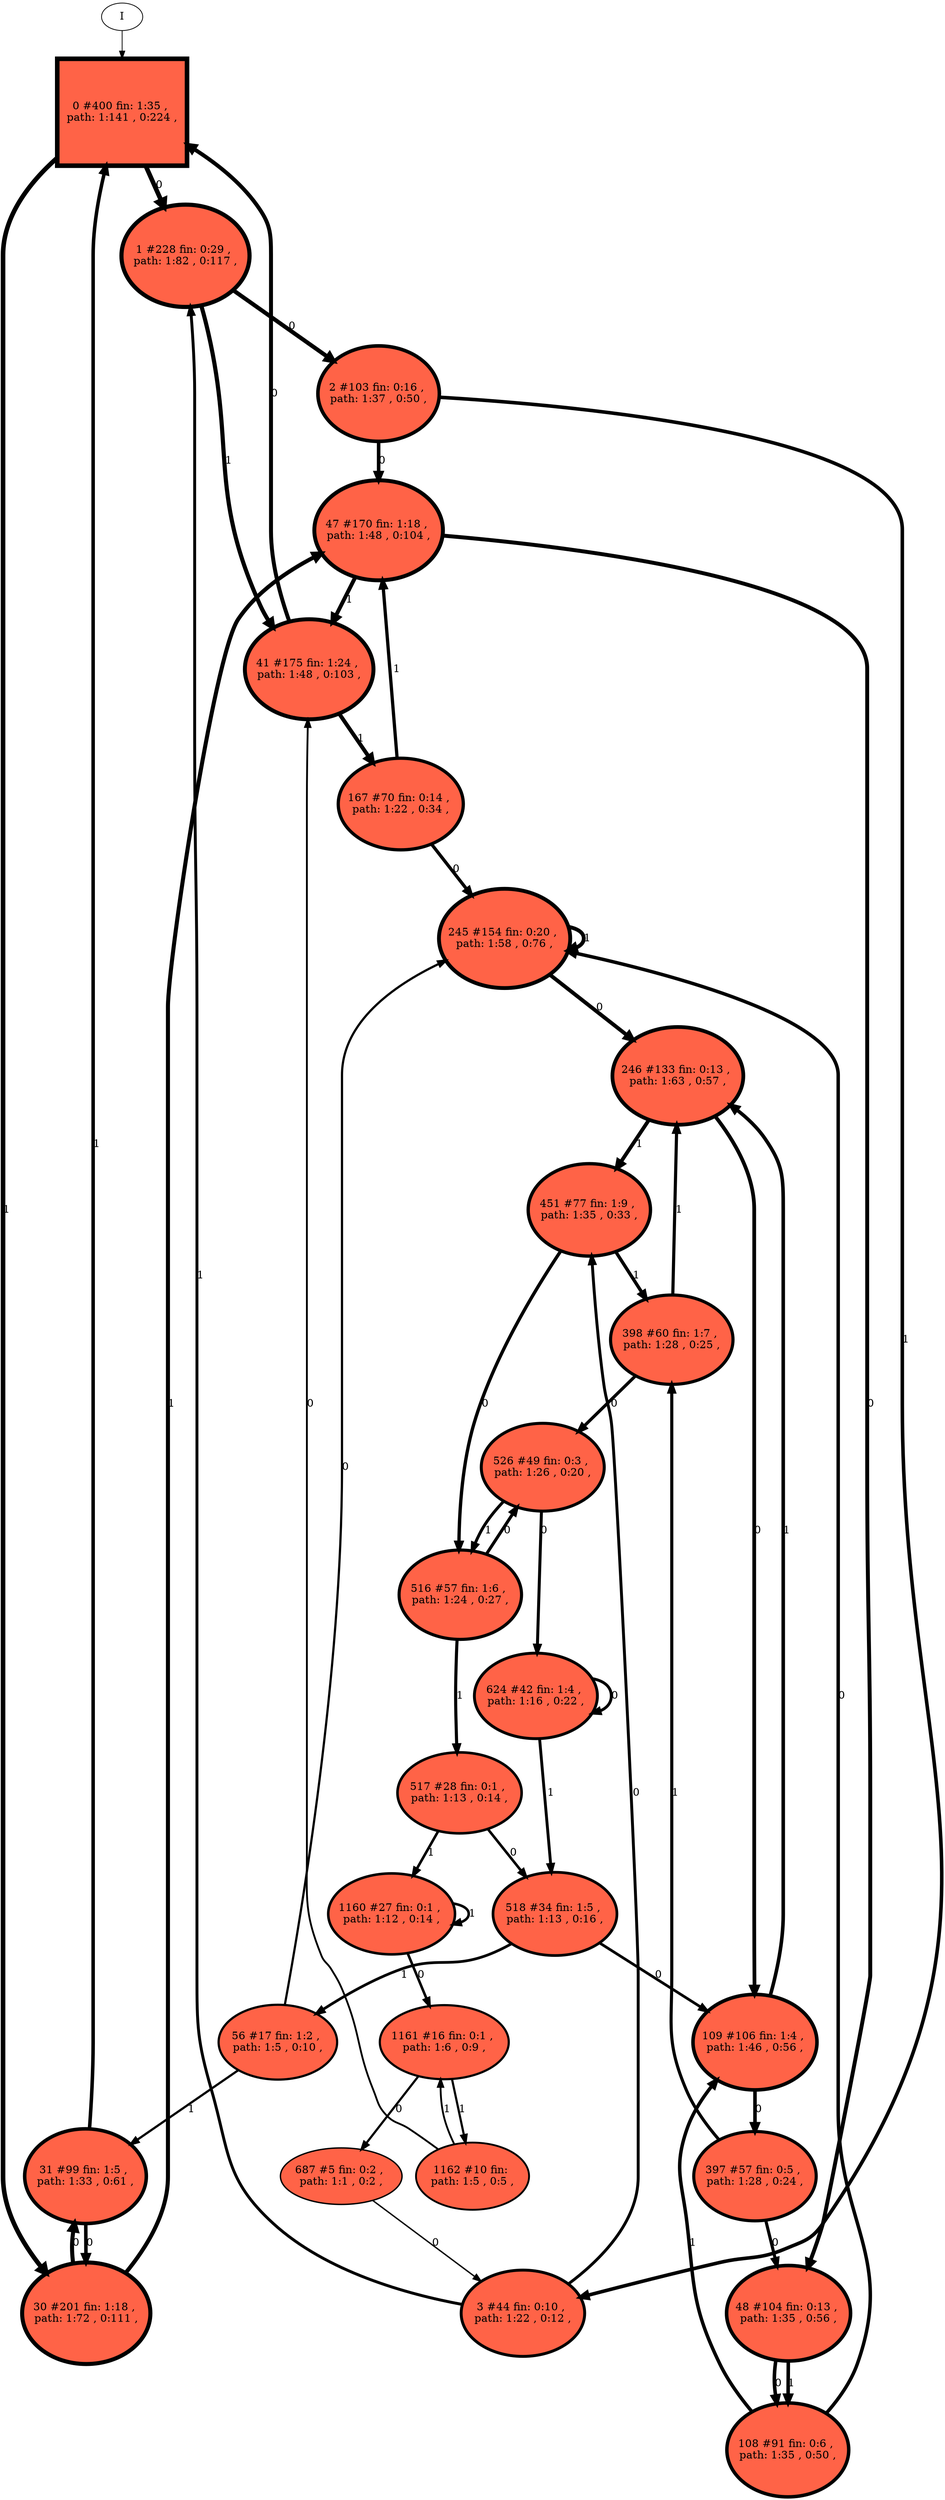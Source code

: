 // produced with flexfringe // 
digraph DFA {
	0 [label="root" shape=box];
		I -> 0;
	0 [ label="0 #400 fin: 1:35 , 
 path: 1:141 , 0:224 , " , style=filled, fillcolor="tomato", width=1.94505, height=1.94505, penwidth=5.99396];
		0 -> 1 [label="0 " , penwidth=5.99396 ];
		0 -> 30 [label="1 " , penwidth=5.99396 ];
	1 [ label="1 #228 fin: 0:29 , 
 path: 1:82 , 0:117 , " , style=filled, fillcolor="tomato", width=1.86155, height=1.86155, penwidth=5.43372];
		1 -> 2 [label="0 " , penwidth=5.43372 ];
		1 -> 41 [label="1 " , penwidth=5.43372 ];
	30 [ label="30 #201 fin: 1:18 , 
 path: 1:72 , 0:111 , " , style=filled, fillcolor="tomato", width=1.84186, height=1.84186, penwidth=5.30827];
		30 -> 31 [label="0 " , penwidth=5.30827 ];
		30 -> 47 [label="1 " , penwidth=5.30827 ];
	2 [ label="2 #103 fin: 0:16 , 
 path: 1:37 , 0:50 , " , style=filled, fillcolor="tomato", width=1.73066, height=1.73066, penwidth=4.64439];
		2 -> 47 [label="0 " , penwidth=4.64439 ];
		2 -> 3 [label="1 " , penwidth=4.64439 ];
	41 [ label="41 #175 fin: 1:24 , 
 path: 1:48 , 0:103 , " , style=filled, fillcolor="tomato", width=1.81978, height=1.81978, penwidth=5.17048];
		41 -> 0 [label="0 " , penwidth=5.17048 ];
		41 -> 167 [label="1 " , penwidth=5.17048 ];
	31 [ label="31 #99 fin: 1:5 , 
 path: 1:33 , 0:61 , " , style=filled, fillcolor="tomato", width=1.72369, height=1.72369, penwidth=4.60517];
		31 -> 30 [label="0 " , penwidth=4.60517 ];
		31 -> 0 [label="1 " , penwidth=4.60517 ];
	47 [ label="47 #170 fin: 1:18 , 
 path: 1:48 , 0:104 , " , style=filled, fillcolor="tomato", width=1.8151, height=1.8151, penwidth=5.14166];
		47 -> 48 [label="0 " , penwidth=5.14166 ];
		47 -> 41 [label="1 " , penwidth=5.14166 ];
	3 [ label="3 #44 fin: 0:10 , 
 path: 1:22 , 0:12 , " , style=filled, fillcolor="tomato", width=1.57, height=1.57, penwidth=3.80666];
		3 -> 451 [label="0 " , penwidth=3.80666 ];
		3 -> 1 [label="1 " , penwidth=3.80666 ];
	167 [ label="167 #70 fin: 0:14 , 
 path: 1:22 , 0:34 , " , style=filled, fillcolor="tomato", width=1.66064, height=1.66064, penwidth=4.26268];
		167 -> 245 [label="0 " , penwidth=4.26268 ];
		167 -> 47 [label="1 " , penwidth=4.26268 ];
	48 [ label="48 #104 fin: 0:13 , 
 path: 1:35 , 0:56 , " , style=filled, fillcolor="tomato", width=1.73236, height=1.73236, penwidth=4.65396];
		48 -> 108 [label="0 " , penwidth=4.65396 ];
		48 -> 108 [label="1 " , penwidth=4.65396 ];
	108 [ label="108 #91 fin: 0:6 , 
 path: 1:35 , 0:50 , " , style=filled, fillcolor="tomato", width=1.7087, height=1.7087, penwidth=4.52179];
		108 -> 245 [label="0 " , penwidth=4.52179 ];
		108 -> 109 [label="1 " , penwidth=4.52179 ];
	245 [ label="245 #154 fin: 0:20 , 
 path: 1:58 , 0:76 , " , style=filled, fillcolor="tomato", width=1.79897, height=1.79897, penwidth=5.04343];
		245 -> 246 [label="0 " , penwidth=5.04343 ];
		245 -> 245 [label="1 " , penwidth=5.04343 ];
	109 [ label="109 #106 fin: 1:4 , 
 path: 1:46 , 0:56 , " , style=filled, fillcolor="tomato", width=1.73569, height=1.73569, penwidth=4.67283];
		109 -> 397 [label="0 " , penwidth=4.67283 ];
		109 -> 246 [label="1 " , penwidth=4.67283 ];
	246 [ label="246 #133 fin: 0:13 , 
 path: 1:63 , 0:57 , " , style=filled, fillcolor="tomato", width=1.77459, height=1.77459, penwidth=4.89784];
		246 -> 109 [label="0 " , penwidth=4.89784 ];
		246 -> 451 [label="1 " , penwidth=4.89784 ];
	397 [ label="397 #57 fin: 0:5 , 
 path: 1:28 , 0:24 , " , style=filled, fillcolor="tomato", width=1.62145, height=1.62145, penwidth=4.06044];
		397 -> 48 [label="0 " , penwidth=4.06044 ];
		397 -> 398 [label="1 " , penwidth=4.06044 ];
	451 [ label="451 #77 fin: 1:9 , 
 path: 1:35 , 0:33 , " , style=filled, fillcolor="tomato", width=1.67835, height=1.67835, penwidth=4.35671];
		451 -> 516 [label="0 " , penwidth=4.35671 ];
		451 -> 398 [label="1 " , penwidth=4.35671 ];
	398 [ label="398 #60 fin: 1:7 , 
 path: 1:28 , 0:25 , " , style=filled, fillcolor="tomato", width=1.63137, height=1.63137, penwidth=4.11087];
		398 -> 526 [label="0 " , penwidth=4.11087 ];
		398 -> 246 [label="1 " , penwidth=4.11087 ];
	516 [ label="516 #57 fin: 1:6 , 
 path: 1:24 , 0:27 , " , style=filled, fillcolor="tomato", width=1.62145, height=1.62145, penwidth=4.06044];
		516 -> 526 [label="0 " , penwidth=4.06044 ];
		516 -> 517 [label="1 " , penwidth=4.06044 ];
	517 [ label="517 #28 fin: 0:1 , 
 path: 1:13 , 0:14 , " , style=filled, fillcolor="tomato", width=1.47414, height=1.47414, penwidth=3.3673];
		517 -> 518 [label="0 " , penwidth=3.3673 ];
		517 -> 1160 [label="1 " , penwidth=3.3673 ];
	518 [ label="518 #34 fin: 1:5 , 
 path: 1:13 , 0:16 , " , style=filled, fillcolor="tomato", width=1.5163, height=1.5163, penwidth=3.55535];
		518 -> 109 [label="0 " , penwidth=3.55535 ];
		518 -> 56 [label="1 " , penwidth=3.55535 ];
	56 [ label="56 #17 fin: 1:2 , 
 path: 1:5 , 0:10 , " , style=filled, fillcolor="tomato", width=1.3585, height=1.3585, penwidth=2.89037];
		56 -> 245 [label="0 " , penwidth=2.89037 ];
		56 -> 31 [label="1 " , penwidth=2.89037 ];
	526 [ label="526 #49 fin: 0:3 , 
 path: 1:26 , 0:20 , " , style=filled, fillcolor="tomato", width=1.59169, height=1.59169, penwidth=3.91202];
		526 -> 624 [label="0 " , penwidth=3.91202 ];
		526 -> 516 [label="1 " , penwidth=3.91202 ];
	624 [ label="624 #42 fin: 1:4 , 
 path: 1:16 , 0:22 , " , style=filled, fillcolor="tomato", width=1.5605, height=1.5605, penwidth=3.7612];
		624 -> 624 [label="0 " , penwidth=3.7612 ];
		624 -> 518 [label="1 " , penwidth=3.7612 ];
	1160 [ label="1160 #27 fin: 0:1 , 
 path: 1:12 , 0:14 , " , style=filled, fillcolor="tomato", width=1.46608, height=1.46608, penwidth=3.3322];
		1160 -> 1161 [label="0 " , penwidth=3.3322 ];
		1160 -> 1160 [label="1 " , penwidth=3.3322 ];
	1161 [ label="1161 #16 fin: 0:1 , 
 path: 1:6 , 0:9 , " , style=filled, fillcolor="tomato", width=1.3437, height=1.3437, penwidth=2.83321];
		1161 -> 687 [label="0 " , penwidth=2.83321 ];
		1161 -> 1162 [label="1 " , penwidth=2.83321 ];
	1162 [ label="1162 #10 fin: 
 path: 1:5 , 0:5 , " , style=filled, fillcolor="tomato", width=1.22316, height=1.22316, penwidth=2.3979];
		1162 -> 41 [label="0 " , penwidth=2.3979 ];
		1162 -> 1161 [label="1 " , penwidth=2.3979 ];
	687 [ label="687 #5 fin: 0:2 , 
 path: 1:1 , 0:2 , " , style=filled, fillcolor="tomato", width=1.02667, height=1.02667, penwidth=1.79176];
		687 -> 3 [label="0 " , penwidth=1.79176 ];
}
